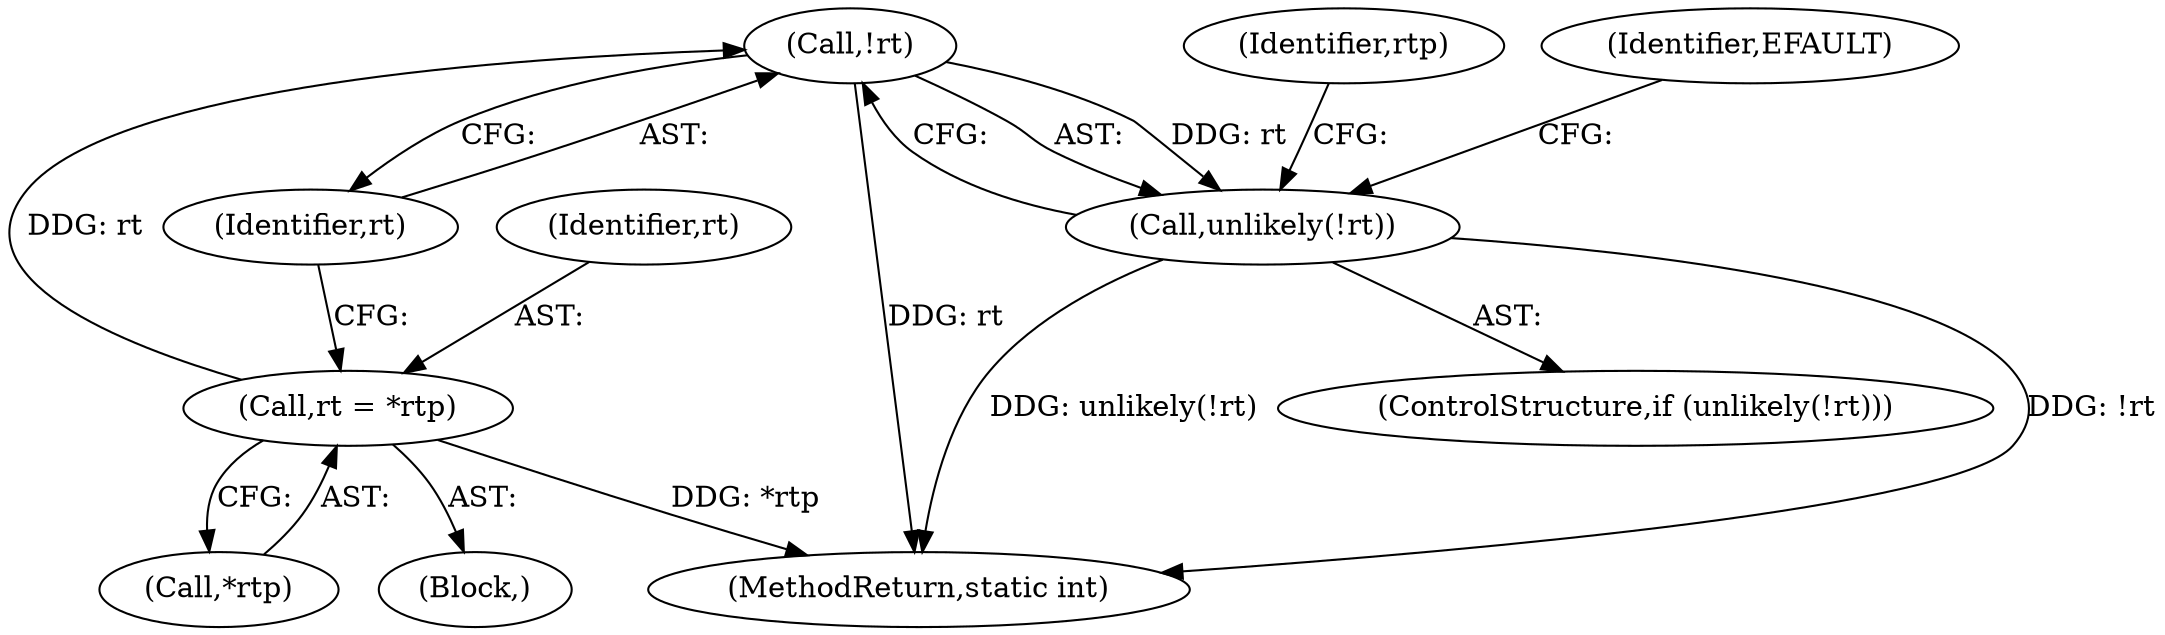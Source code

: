digraph "0_linux_f6d8bd051c391c1c0458a30b2a7abcd939329259_24@pointer" {
"1000186" [label="(Call,!rt)"];
"1000180" [label="(Call,rt = *rtp)"];
"1000185" [label="(Call,unlikely(!rt))"];
"1000182" [label="(Call,*rtp)"];
"1000180" [label="(Call,rt = *rtp)"];
"1000250" [label="(MethodReturn,static int)"];
"1000107" [label="(Block,)"];
"1000187" [label="(Identifier,rt)"];
"1000184" [label="(ControlStructure,if (unlikely(!rt)))"];
"1000190" [label="(Identifier,EFAULT)"];
"1000185" [label="(Call,unlikely(!rt))"];
"1000193" [label="(Identifier,rtp)"];
"1000186" [label="(Call,!rt)"];
"1000181" [label="(Identifier,rt)"];
"1000186" -> "1000185"  [label="AST: "];
"1000186" -> "1000187"  [label="CFG: "];
"1000187" -> "1000186"  [label="AST: "];
"1000185" -> "1000186"  [label="CFG: "];
"1000186" -> "1000250"  [label="DDG: rt"];
"1000186" -> "1000185"  [label="DDG: rt"];
"1000180" -> "1000186"  [label="DDG: rt"];
"1000180" -> "1000107"  [label="AST: "];
"1000180" -> "1000182"  [label="CFG: "];
"1000181" -> "1000180"  [label="AST: "];
"1000182" -> "1000180"  [label="AST: "];
"1000187" -> "1000180"  [label="CFG: "];
"1000180" -> "1000250"  [label="DDG: *rtp"];
"1000185" -> "1000184"  [label="AST: "];
"1000190" -> "1000185"  [label="CFG: "];
"1000193" -> "1000185"  [label="CFG: "];
"1000185" -> "1000250"  [label="DDG: unlikely(!rt)"];
"1000185" -> "1000250"  [label="DDG: !rt"];
}

